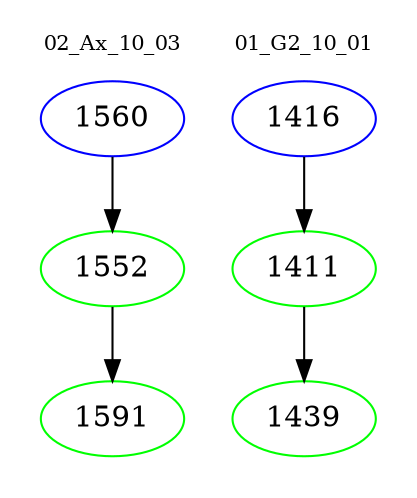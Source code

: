 digraph{
subgraph cluster_0 {
color = white
label = "02_Ax_10_03";
fontsize=10;
T0_1560 [label="1560", color="blue"]
T0_1560 -> T0_1552 [color="black"]
T0_1552 [label="1552", color="green"]
T0_1552 -> T0_1591 [color="black"]
T0_1591 [label="1591", color="green"]
}
subgraph cluster_1 {
color = white
label = "01_G2_10_01";
fontsize=10;
T1_1416 [label="1416", color="blue"]
T1_1416 -> T1_1411 [color="black"]
T1_1411 [label="1411", color="green"]
T1_1411 -> T1_1439 [color="black"]
T1_1439 [label="1439", color="green"]
}
}
